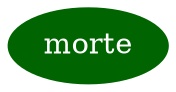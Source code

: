 
		digraph mainmap3 {graph [bgcolor=transparent];"morte" [URL="conceito.php?conceito=morte", 
		color ="#006400",
		fontcolor = white,
		style = filled,];
}